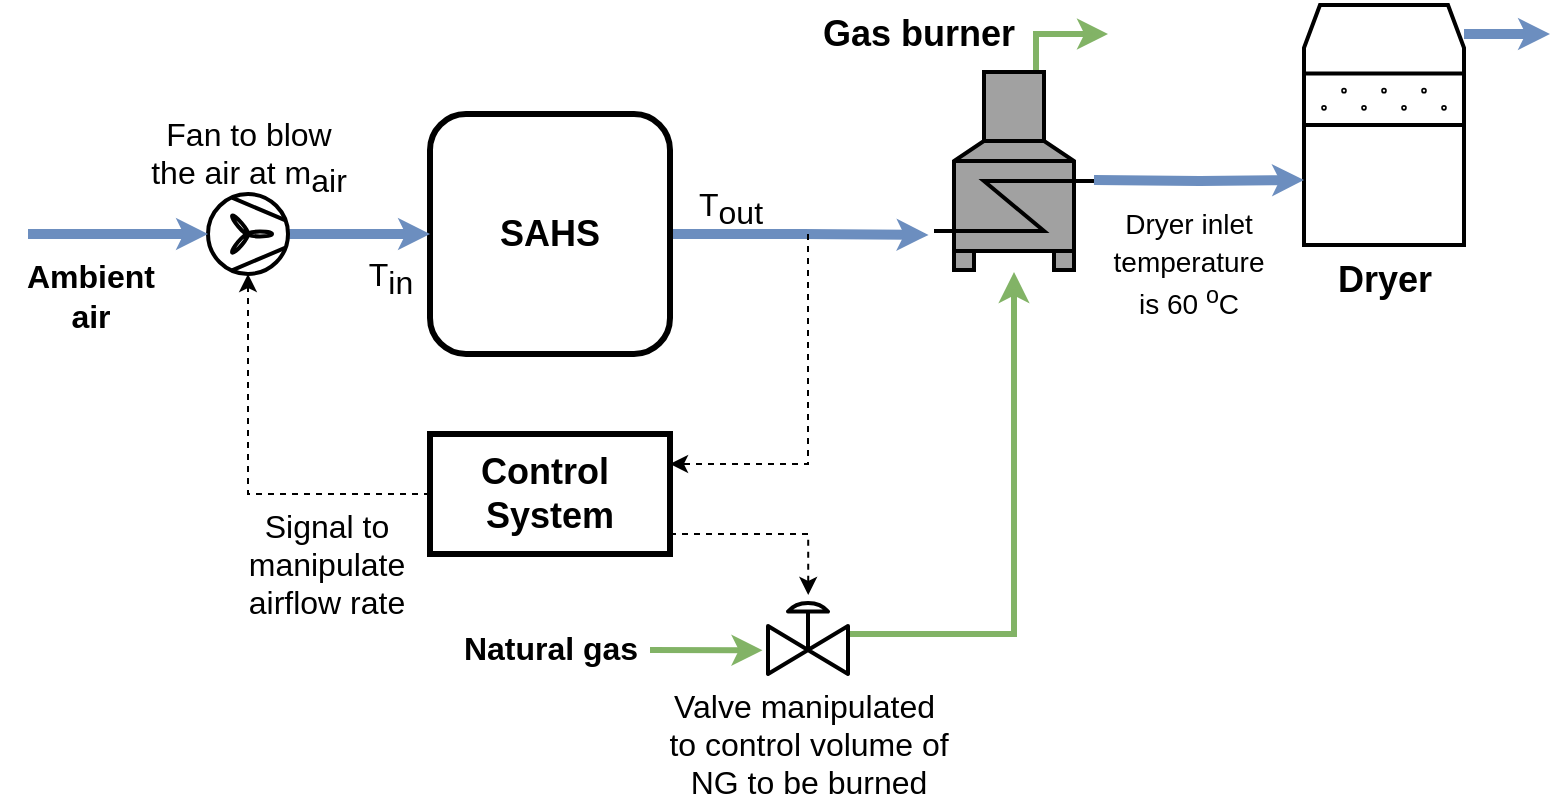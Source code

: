 <mxfile version="21.2.9" type="device">
  <diagram name="Página-1" id="SEgkMx2j9OPiTNY4e0FX">
    <mxGraphModel dx="886" dy="526" grid="0" gridSize="10" guides="1" tooltips="1" connect="1" arrows="1" fold="1" page="1" pageScale="1" pageWidth="827" pageHeight="1169" background="none" math="0" shadow="0">
      <root>
        <mxCell id="0" />
        <mxCell id="1" parent="0" />
        <mxCell id="hPJfRTgjclCtYCK9eQrh-2" style="edgeStyle=orthogonalEdgeStyle;rounded=0;orthogonalLoop=1;jettySize=auto;html=1;entryX=1.034;entryY=0.823;entryDx=0;entryDy=0;entryPerimeter=0;fillColor=#dae8fc;strokeColor=#6c8ebf;strokeWidth=5;endSize=0;" parent="1" source="TtV7saJbR-7D5K2qpKGM-1" target="TtV7saJbR-7D5K2qpKGM-8" edge="1">
          <mxGeometry relative="1" as="geometry" />
        </mxCell>
        <mxCell id="TtV7saJbR-7D5K2qpKGM-1" value="SAHS" style="rounded=1;whiteSpace=wrap;html=1;fontSize=18;fontStyle=1;strokeWidth=3;fontFamily=Helvetica;" parent="1" vertex="1">
          <mxGeometry x="240" y="80" width="120" height="120" as="geometry" />
        </mxCell>
        <mxCell id="TtV7saJbR-7D5K2qpKGM-3" style="edgeStyle=orthogonalEdgeStyle;rounded=0;orthogonalLoop=1;jettySize=auto;html=1;strokeWidth=5;fillColor=#dae8fc;strokeColor=#6c8ebf;fontFamily=Helvetica;fontSize=16;endSize=0;" parent="1" source="TtV7saJbR-7D5K2qpKGM-2" target="TtV7saJbR-7D5K2qpKGM-1" edge="1">
          <mxGeometry relative="1" as="geometry" />
        </mxCell>
        <mxCell id="TtV7saJbR-7D5K2qpKGM-2" value="" style="verticalLabelPosition=bottom;outlineConnect=0;align=center;dashed=0;html=1;verticalAlign=top;shape=mxgraph.pid2misc.fan;fanType=common;strokeWidth=2;fontFamily=Helvetica;fontSize=16;" parent="1" vertex="1">
          <mxGeometry x="129" y="120" width="40" height="40" as="geometry" />
        </mxCell>
        <mxCell id="TtV7saJbR-7D5K2qpKGM-31" style="edgeStyle=orthogonalEdgeStyle;rounded=0;orthogonalLoop=1;jettySize=auto;html=1;fontSize=16;strokeWidth=5;fillColor=#dae8fc;strokeColor=#6c8ebf;fontFamily=Helvetica;endSize=0;" parent="1" source="TtV7saJbR-7D5K2qpKGM-4" edge="1">
          <mxGeometry relative="1" as="geometry">
            <mxPoint x="800" y="40" as="targetPoint" />
            <Array as="points">
              <mxPoint x="760" y="40" />
            </Array>
          </mxGeometry>
        </mxCell>
        <mxCell id="TtV7saJbR-7D5K2qpKGM-4" value="Dryer" style="shape=mxgraph.pid.driers.drier_(fluidized_bed);html=1;pointerEvents=1;align=center;verticalLabelPosition=bottom;verticalAlign=top;dashed=0;fontSize=18;fontStyle=1;strokeWidth=2;fontFamily=Helvetica;" parent="1" vertex="1">
          <mxGeometry x="677" y="25.5" width="80" height="120" as="geometry" />
        </mxCell>
        <mxCell id="TtV7saJbR-7D5K2qpKGM-22" style="edgeStyle=orthogonalEdgeStyle;rounded=0;orthogonalLoop=1;jettySize=auto;html=1;fontSize=16;strokeWidth=3;fillColor=#d5e8d4;strokeColor=#82b366;fontFamily=Helvetica;" parent="1" source="TtV7saJbR-7D5K2qpKGM-8" edge="1">
          <mxGeometry relative="1" as="geometry">
            <mxPoint x="579" y="40" as="targetPoint" />
            <Array as="points">
              <mxPoint x="543" y="40" />
            </Array>
          </mxGeometry>
        </mxCell>
        <mxCell id="TtV7saJbR-7D5K2qpKGM-8" value="" style="shape=mxgraph.pid.vessels.furnace;html=1;pointerEvents=1;align=center;verticalLabelPosition=bottom;verticalAlign=top;dashed=0;fillStyle=solid;fillColor=#A1A1A1;flipH=1;fontSize=18;fontStyle=1;strokeWidth=2;fontFamily=Helvetica;" parent="1" vertex="1">
          <mxGeometry x="492" y="59" width="80" height="99" as="geometry" />
        </mxCell>
        <mxCell id="TtV7saJbR-7D5K2qpKGM-34" style="edgeStyle=orthogonalEdgeStyle;rounded=0;orthogonalLoop=1;jettySize=auto;html=1;strokeWidth=3;fillColor=#d5e8d4;strokeColor=#82b366;fontFamily=Helvetica;fontSize=16;entryX=0.5;entryY=1.01;entryDx=0;entryDy=0;entryPerimeter=0;" parent="1" source="TtV7saJbR-7D5K2qpKGM-10" target="TtV7saJbR-7D5K2qpKGM-8" edge="1">
          <mxGeometry relative="1" as="geometry">
            <Array as="points">
              <mxPoint x="532" y="340" />
            </Array>
            <mxPoint x="532" y="167" as="targetPoint" />
          </mxGeometry>
        </mxCell>
        <mxCell id="TtV7saJbR-7D5K2qpKGM-10" value="Valve manipulated&amp;nbsp;&lt;br style=&quot;font-size: 16px;&quot;&gt;to control volume of &lt;br&gt;NG to be burned" style="verticalLabelPosition=bottom;align=center;html=1;verticalAlign=top;pointerEvents=1;dashed=0;shape=mxgraph.pid2valves.valve;valveType=gate;actuator=diaph;fontFamily=Helvetica;fontSize=16;strokeWidth=2;" parent="1" vertex="1">
          <mxGeometry x="409" y="320" width="40" height="40" as="geometry" />
        </mxCell>
        <mxCell id="TtV7saJbR-7D5K2qpKGM-13" style="edgeStyle=orthogonalEdgeStyle;rounded=0;orthogonalLoop=1;jettySize=auto;html=1;dashed=1;fontFamily=Helvetica;fontSize=16;" parent="1" source="TtV7saJbR-7D5K2qpKGM-12" target="TtV7saJbR-7D5K2qpKGM-2" edge="1">
          <mxGeometry relative="1" as="geometry" />
        </mxCell>
        <mxCell id="TtV7saJbR-7D5K2qpKGM-16" style="edgeStyle=orthogonalEdgeStyle;rounded=0;orthogonalLoop=1;jettySize=auto;html=1;entryX=0.503;entryY=0.012;entryDx=0;entryDy=0;entryPerimeter=0;dashed=1;fontFamily=Helvetica;fontSize=16;" parent="1" source="TtV7saJbR-7D5K2qpKGM-12" target="TtV7saJbR-7D5K2qpKGM-10" edge="1">
          <mxGeometry relative="1" as="geometry">
            <Array as="points">
              <mxPoint x="429" y="290" />
            </Array>
          </mxGeometry>
        </mxCell>
        <mxCell id="TtV7saJbR-7D5K2qpKGM-12" value="Control&amp;nbsp;&lt;br style=&quot;font-size: 18px;&quot;&gt;System" style="rounded=0;whiteSpace=wrap;html=1;fontSize=18;fontStyle=1;strokeWidth=3;fontFamily=Helvetica;" parent="1" vertex="1">
          <mxGeometry x="240" y="240" width="120" height="60" as="geometry" />
        </mxCell>
        <mxCell id="TtV7saJbR-7D5K2qpKGM-14" value="" style="endArrow=classic;html=1;rounded=0;entryX=-0.069;entryY=0.703;entryDx=0;entryDy=0;entryPerimeter=0;strokeWidth=3;fillColor=#d5e8d4;strokeColor=#82b366;fontFamily=Helvetica;fontSize=16;" parent="1" target="TtV7saJbR-7D5K2qpKGM-10" edge="1">
          <mxGeometry width="50" height="50" relative="1" as="geometry">
            <mxPoint x="350" y="348" as="sourcePoint" />
            <mxPoint x="379" y="343" as="targetPoint" />
            <Array as="points" />
          </mxGeometry>
        </mxCell>
        <mxCell id="TtV7saJbR-7D5K2qpKGM-19" style="edgeStyle=orthogonalEdgeStyle;rounded=0;orthogonalLoop=1;jettySize=auto;html=1;entryX=1;entryY=0.25;entryDx=0;entryDy=0;dashed=1;fontFamily=Helvetica;fontSize=16;" parent="1" target="TtV7saJbR-7D5K2qpKGM-12" edge="1">
          <mxGeometry relative="1" as="geometry">
            <mxPoint x="429" y="260" as="targetPoint" />
            <Array as="points">
              <mxPoint x="429" y="255" />
            </Array>
            <mxPoint x="429" y="140" as="sourcePoint" />
          </mxGeometry>
        </mxCell>
        <mxCell id="TtV7saJbR-7D5K2qpKGM-20" value="&lt;span style=&quot;font-size: 16px;&quot;&gt;&lt;font style=&quot;font-size: 16px;&quot;&gt;T&lt;sub style=&quot;font-size: 16px;&quot;&gt;out&lt;/sub&gt;&lt;/font&gt;&lt;/span&gt;" style="text;html=1;align=center;verticalAlign=middle;resizable=0;points=[];autosize=1;strokeColor=none;fillColor=none;fontFamily=Helvetica;fontSize=16;fontStyle=0" parent="1" vertex="1">
          <mxGeometry x="360" y="107" width="60" height="40" as="geometry" />
        </mxCell>
        <mxCell id="TtV7saJbR-7D5K2qpKGM-24" value="" style="edgeStyle=none;orthogonalLoop=1;jettySize=auto;html=1;rounded=0;strokeWidth=5;fillColor=#dae8fc;strokeColor=#6c8ebf;fontFamily=Helvetica;fontSize=16;endSize=0;" parent="1" target="TtV7saJbR-7D5K2qpKGM-2" edge="1">
          <mxGeometry width="100" relative="1" as="geometry">
            <mxPoint x="39" y="140" as="sourcePoint" />
            <mxPoint x="109" y="140" as="targetPoint" />
            <Array as="points" />
          </mxGeometry>
        </mxCell>
        <mxCell id="TtV7saJbR-7D5K2qpKGM-25" value="Natural gas" style="text;html=1;align=center;verticalAlign=middle;resizable=0;points=[];autosize=1;strokeColor=none;fillColor=none;fontStyle=1;fontFamily=Helvetica;fontSize=16;" parent="1" vertex="1">
          <mxGeometry x="245" y="332" width="110" height="30" as="geometry" />
        </mxCell>
        <mxCell id="TtV7saJbR-7D5K2qpKGM-27" value="Signal to&lt;br style=&quot;font-size: 16px;&quot;&gt;manipulate&lt;br style=&quot;font-size: 16px;&quot;&gt;airflow rate" style="text;html=1;align=center;verticalAlign=middle;resizable=0;points=[];autosize=1;strokeColor=none;fillColor=none;fontFamily=Helvetica;fontSize=16;" parent="1" vertex="1">
          <mxGeometry x="140" y="270" width="96" height="70" as="geometry" />
        </mxCell>
        <mxCell id="TtV7saJbR-7D5K2qpKGM-29" value="T&lt;sub style=&quot;font-size: 16px;&quot;&gt;in&lt;/sub&gt;" style="text;html=1;align=center;verticalAlign=middle;resizable=0;points=[];autosize=1;strokeColor=none;fillColor=none;fontSize=16;fontStyle=0;fontFamily=Helvetica;rotation=0;" parent="1" vertex="1">
          <mxGeometry x="195" y="141.5" width="50" height="40" as="geometry" />
        </mxCell>
        <mxCell id="TtV7saJbR-7D5K2qpKGM-30" value="&lt;font style=&quot;font-size: 14px;&quot;&gt;Dryer inlet &lt;br&gt;temperature &lt;br&gt;is 60 &lt;sup style=&quot;&quot;&gt;o&lt;/sup&gt;C&lt;/font&gt;" style="text;html=1;align=center;verticalAlign=middle;resizable=0;points=[];autosize=1;strokeColor=none;fillColor=none;fontFamily=Helvetica;fontSize=16;" parent="1" vertex="1">
          <mxGeometry x="572" y="118" width="93" height="71" as="geometry" />
        </mxCell>
        <mxCell id="TtV7saJbR-7D5K2qpKGM-35" value="Fan to blow &lt;br style=&quot;font-size: 16px;&quot;&gt;the air at m&lt;sub style=&quot;font-size: 16px;&quot;&gt;air&lt;/sub&gt;" style="text;html=1;align=center;verticalAlign=middle;resizable=0;points=[];autosize=1;strokeColor=none;fillColor=none;fontFamily=Helvetica;fontSize=16;strokeWidth=1;" parent="1" vertex="1">
          <mxGeometry x="91" y="74" width="116" height="55" as="geometry" />
        </mxCell>
        <mxCell id="TtV7saJbR-7D5K2qpKGM-36" value="Ambient&lt;br style=&quot;font-size: 16px;&quot;&gt;air" style="text;html=1;align=center;verticalAlign=middle;resizable=0;points=[];autosize=1;strokeColor=none;fillColor=none;fontSize=16;fontStyle=1;fontFamily=Helvetica;" parent="1" vertex="1">
          <mxGeometry x="25" y="145.5" width="90" height="50" as="geometry" />
        </mxCell>
        <mxCell id="fe3itrBiHbKH_qWFAcTM-2" value="&lt;font style=&quot;font-size: 18px;&quot;&gt;&lt;b style=&quot;&quot;&gt;Gas burner&lt;/b&gt;&lt;/font&gt;" style="text;html=1;align=center;verticalAlign=middle;resizable=0;points=[];autosize=1;strokeColor=none;fillColor=none;" vertex="1" parent="1">
          <mxGeometry x="427" y="23" width="114" height="34" as="geometry" />
        </mxCell>
        <mxCell id="fe3itrBiHbKH_qWFAcTM-3" style="edgeStyle=orthogonalEdgeStyle;rounded=0;orthogonalLoop=1;jettySize=auto;html=1;fillColor=#dae8fc;strokeColor=#6c8ebf;strokeWidth=5;endSize=0;entryX=0;entryY=0.729;entryDx=0;entryDy=0;entryPerimeter=0;" edge="1" parent="1" target="TtV7saJbR-7D5K2qpKGM-4">
          <mxGeometry relative="1" as="geometry">
            <mxPoint x="572" y="113" as="sourcePoint" />
            <mxPoint x="668" y="113" as="targetPoint" />
          </mxGeometry>
        </mxCell>
      </root>
    </mxGraphModel>
  </diagram>
</mxfile>

